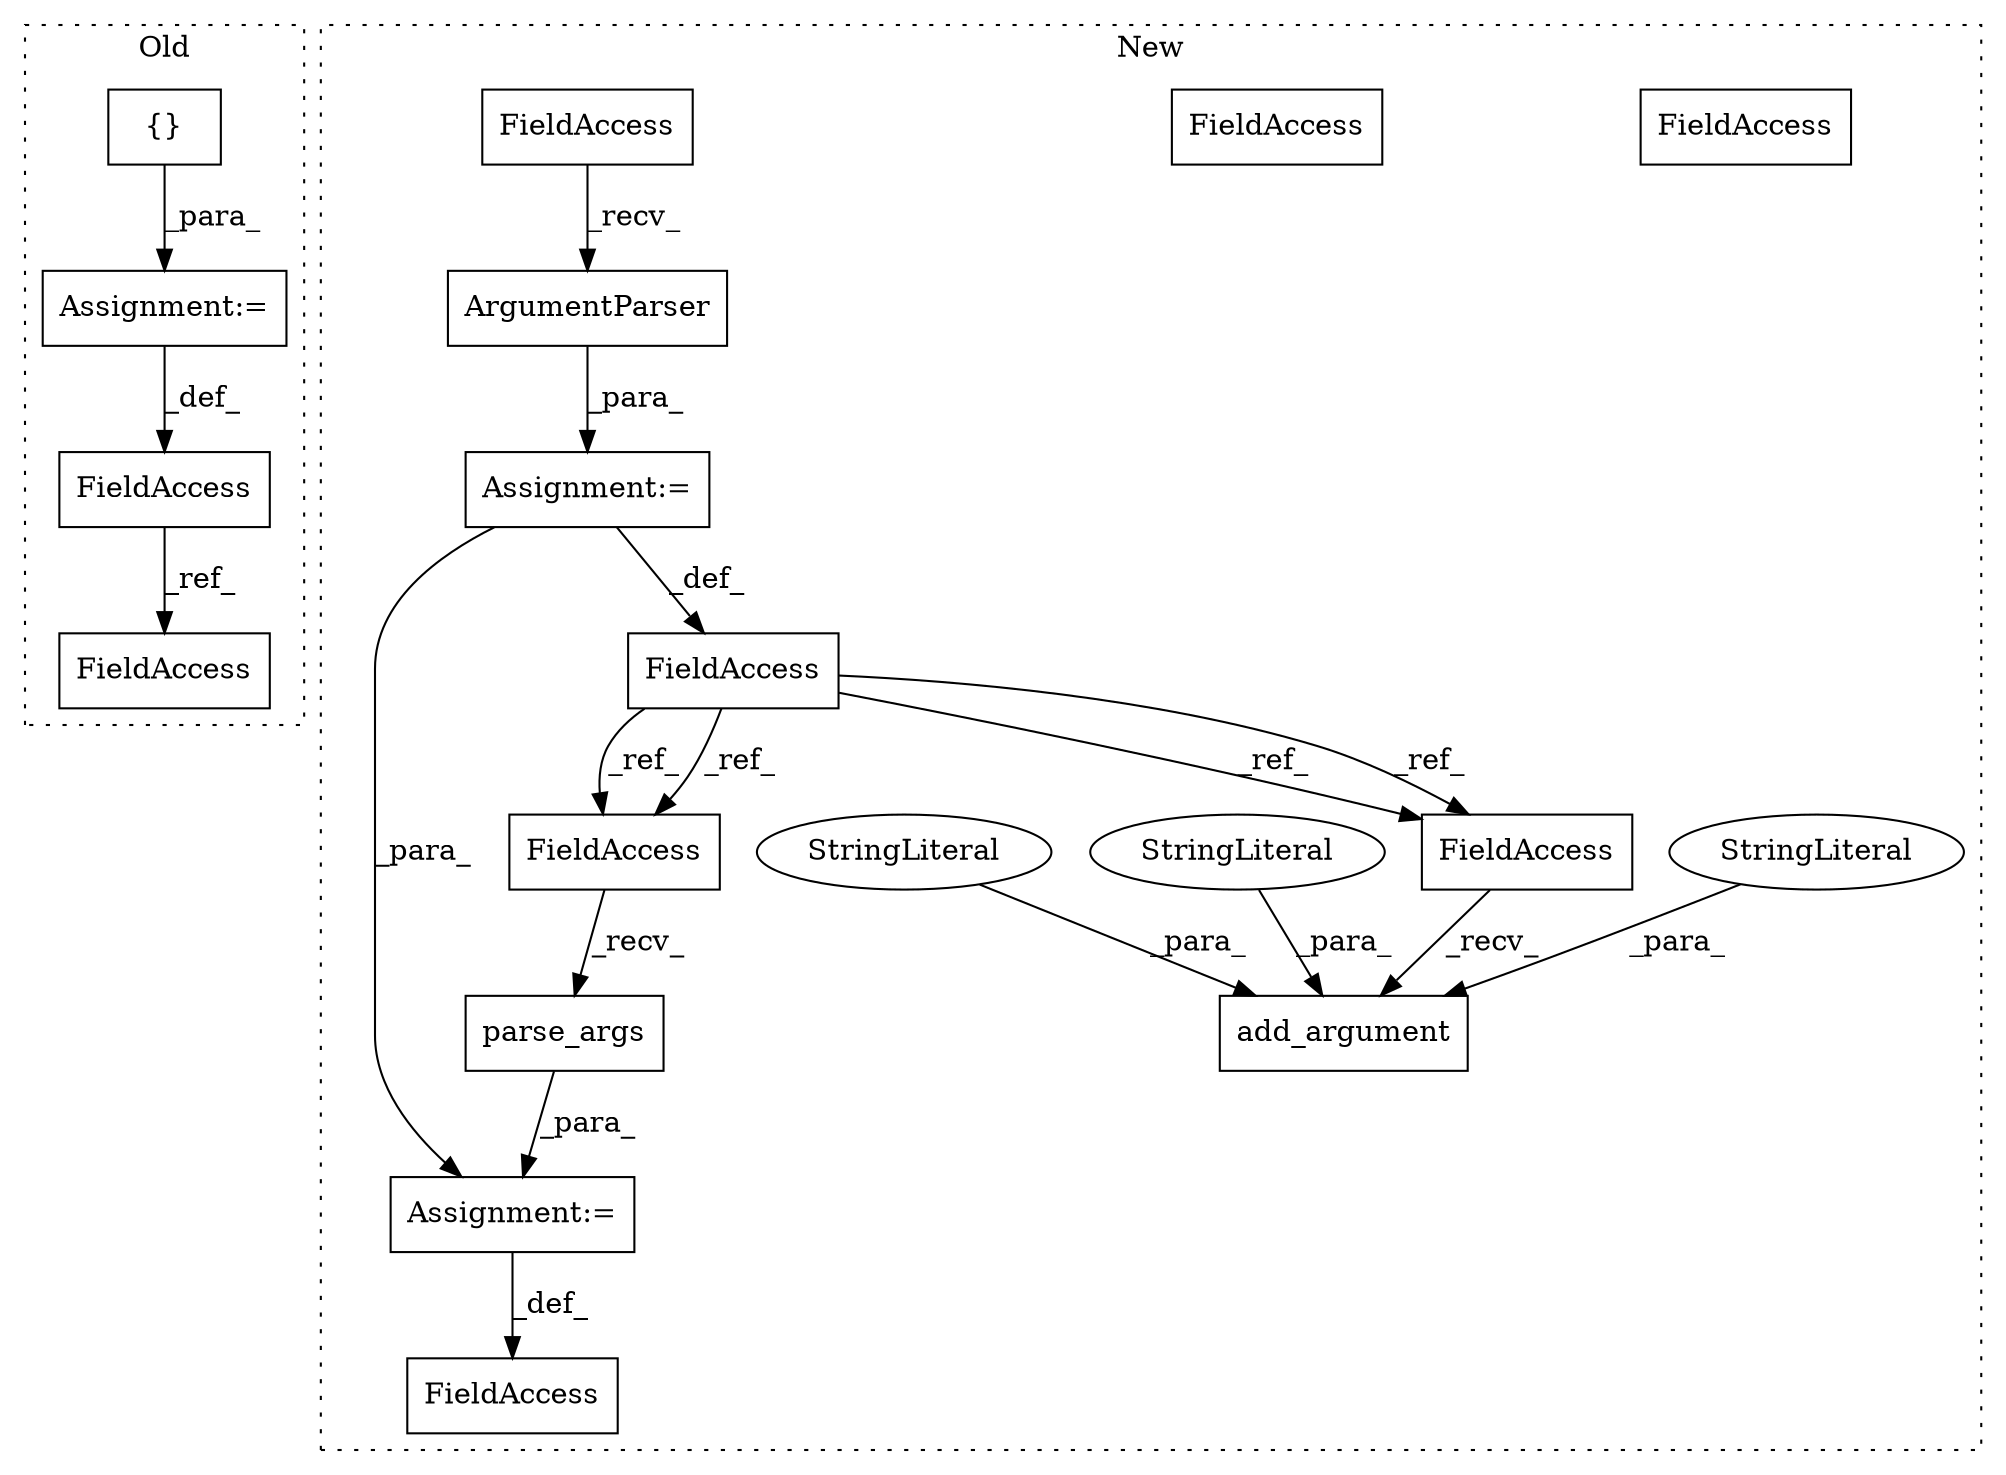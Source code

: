 digraph G {
subgraph cluster0 {
1 [label="{}" a="4" s="388,425" l="1,1" shape="box"];
4 [label="Assignment:=" a="7" s="319" l="1" shape="box"];
16 [label="FieldAccess" a="22" s="307" l="12" shape="box"];
17 [label="FieldAccess" a="22" s="568" l="12" shape="box"];
label = "Old";
style="dotted";
}
subgraph cluster1 {
2 [label="parse_args" a="32" s="539" l="12" shape="box"];
3 [label="Assignment:=" a="7" s="531" l="1" shape="box"];
5 [label="Assignment:=" a="7" s="398" l="1" shape="box"];
6 [label="ArgumentParser" a="32" s="408" l="16" shape="box"];
7 [label="add_argument" a="32" s="437,520" l="13,1" shape="box"];
8 [label="StringLiteral" a="45" s="450" l="13" shape="ellipse"];
9 [label="StringLiteral" a="45" s="464" l="43" shape="ellipse"];
10 [label="StringLiteral" a="45" s="508" l="12" shape="ellipse"];
11 [label="FieldAccess" a="22" s="527" l="4" shape="box"];
12 [label="FieldAccess" a="22" s="430" l="6" shape="box"];
13 [label="FieldAccess" a="22" s="532" l="6" shape="box"];
14 [label="FieldAccess" a="22" s="392" l="6" shape="box"];
15 [label="FieldAccess" a="22" s="399" l="8" shape="box"];
18 [label="FieldAccess" a="22" s="430" l="6" shape="box"];
19 [label="FieldAccess" a="22" s="532" l="6" shape="box"];
label = "New";
style="dotted";
}
1 -> 4 [label="_para_"];
2 -> 3 [label="_para_"];
3 -> 11 [label="_def_"];
4 -> 16 [label="_def_"];
5 -> 3 [label="_para_"];
5 -> 14 [label="_def_"];
6 -> 5 [label="_para_"];
8 -> 7 [label="_para_"];
9 -> 7 [label="_para_"];
10 -> 7 [label="_para_"];
14 -> 18 [label="_ref_"];
14 -> 18 [label="_ref_"];
14 -> 19 [label="_ref_"];
14 -> 19 [label="_ref_"];
15 -> 6 [label="_recv_"];
16 -> 17 [label="_ref_"];
18 -> 7 [label="_recv_"];
19 -> 2 [label="_recv_"];
}
